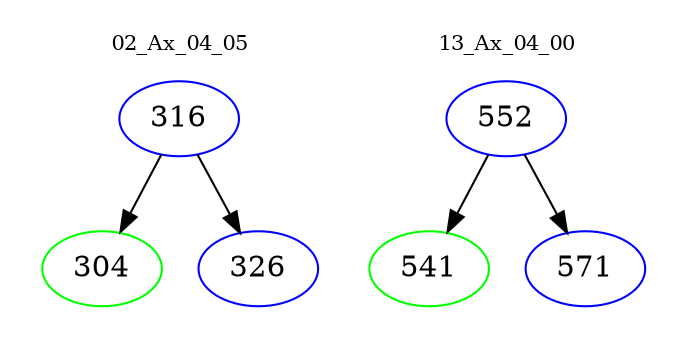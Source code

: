 digraph{
subgraph cluster_0 {
color = white
label = "02_Ax_04_05";
fontsize=10;
T0_316 [label="316", color="blue"]
T0_316 -> T0_304 [color="black"]
T0_304 [label="304", color="green"]
T0_316 -> T0_326 [color="black"]
T0_326 [label="326", color="blue"]
}
subgraph cluster_1 {
color = white
label = "13_Ax_04_00";
fontsize=10;
T1_552 [label="552", color="blue"]
T1_552 -> T1_541 [color="black"]
T1_541 [label="541", color="green"]
T1_552 -> T1_571 [color="black"]
T1_571 [label="571", color="blue"]
}
}
